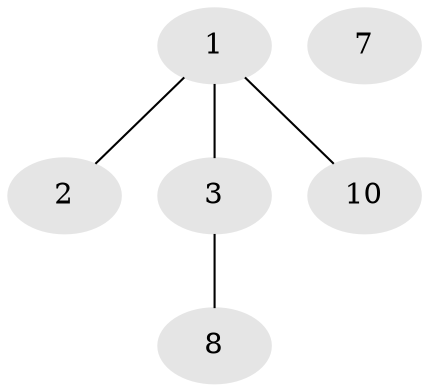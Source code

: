 // Generated by graph-tools (version 1.1) at 2025/46/02/15/25 05:46:28]
// undirected, 6 vertices, 4 edges
graph export_dot {
graph [start="1"]
  node [color=gray90,style=filled];
  1 [super="+5+20"];
  2 [super="+4+6"];
  3 [super="+18"];
  7 [super="+6+9+19"];
  8 [super="+14+16"];
  10 [super="+11+12+13"];
  1 -- 2;
  1 -- 3;
  1 -- 10;
  3 -- 8;
}
